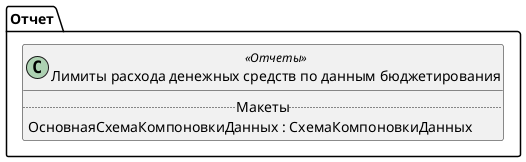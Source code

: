 ﻿@startuml ЛимитыРасходаДенежныхСредствПоДаннымБюджетирования
'!include templates.wsd
'..\include templates.wsd
class Отчет.ЛимитыРасходаДенежныхСредствПоДаннымБюджетирования as "Лимиты расхода денежных средств по данным бюджетирования" <<Отчеты>>
{
..Макеты..
ОсновнаяСхемаКомпоновкиДанных : СхемаКомпоновкиДанных
}
@enduml
